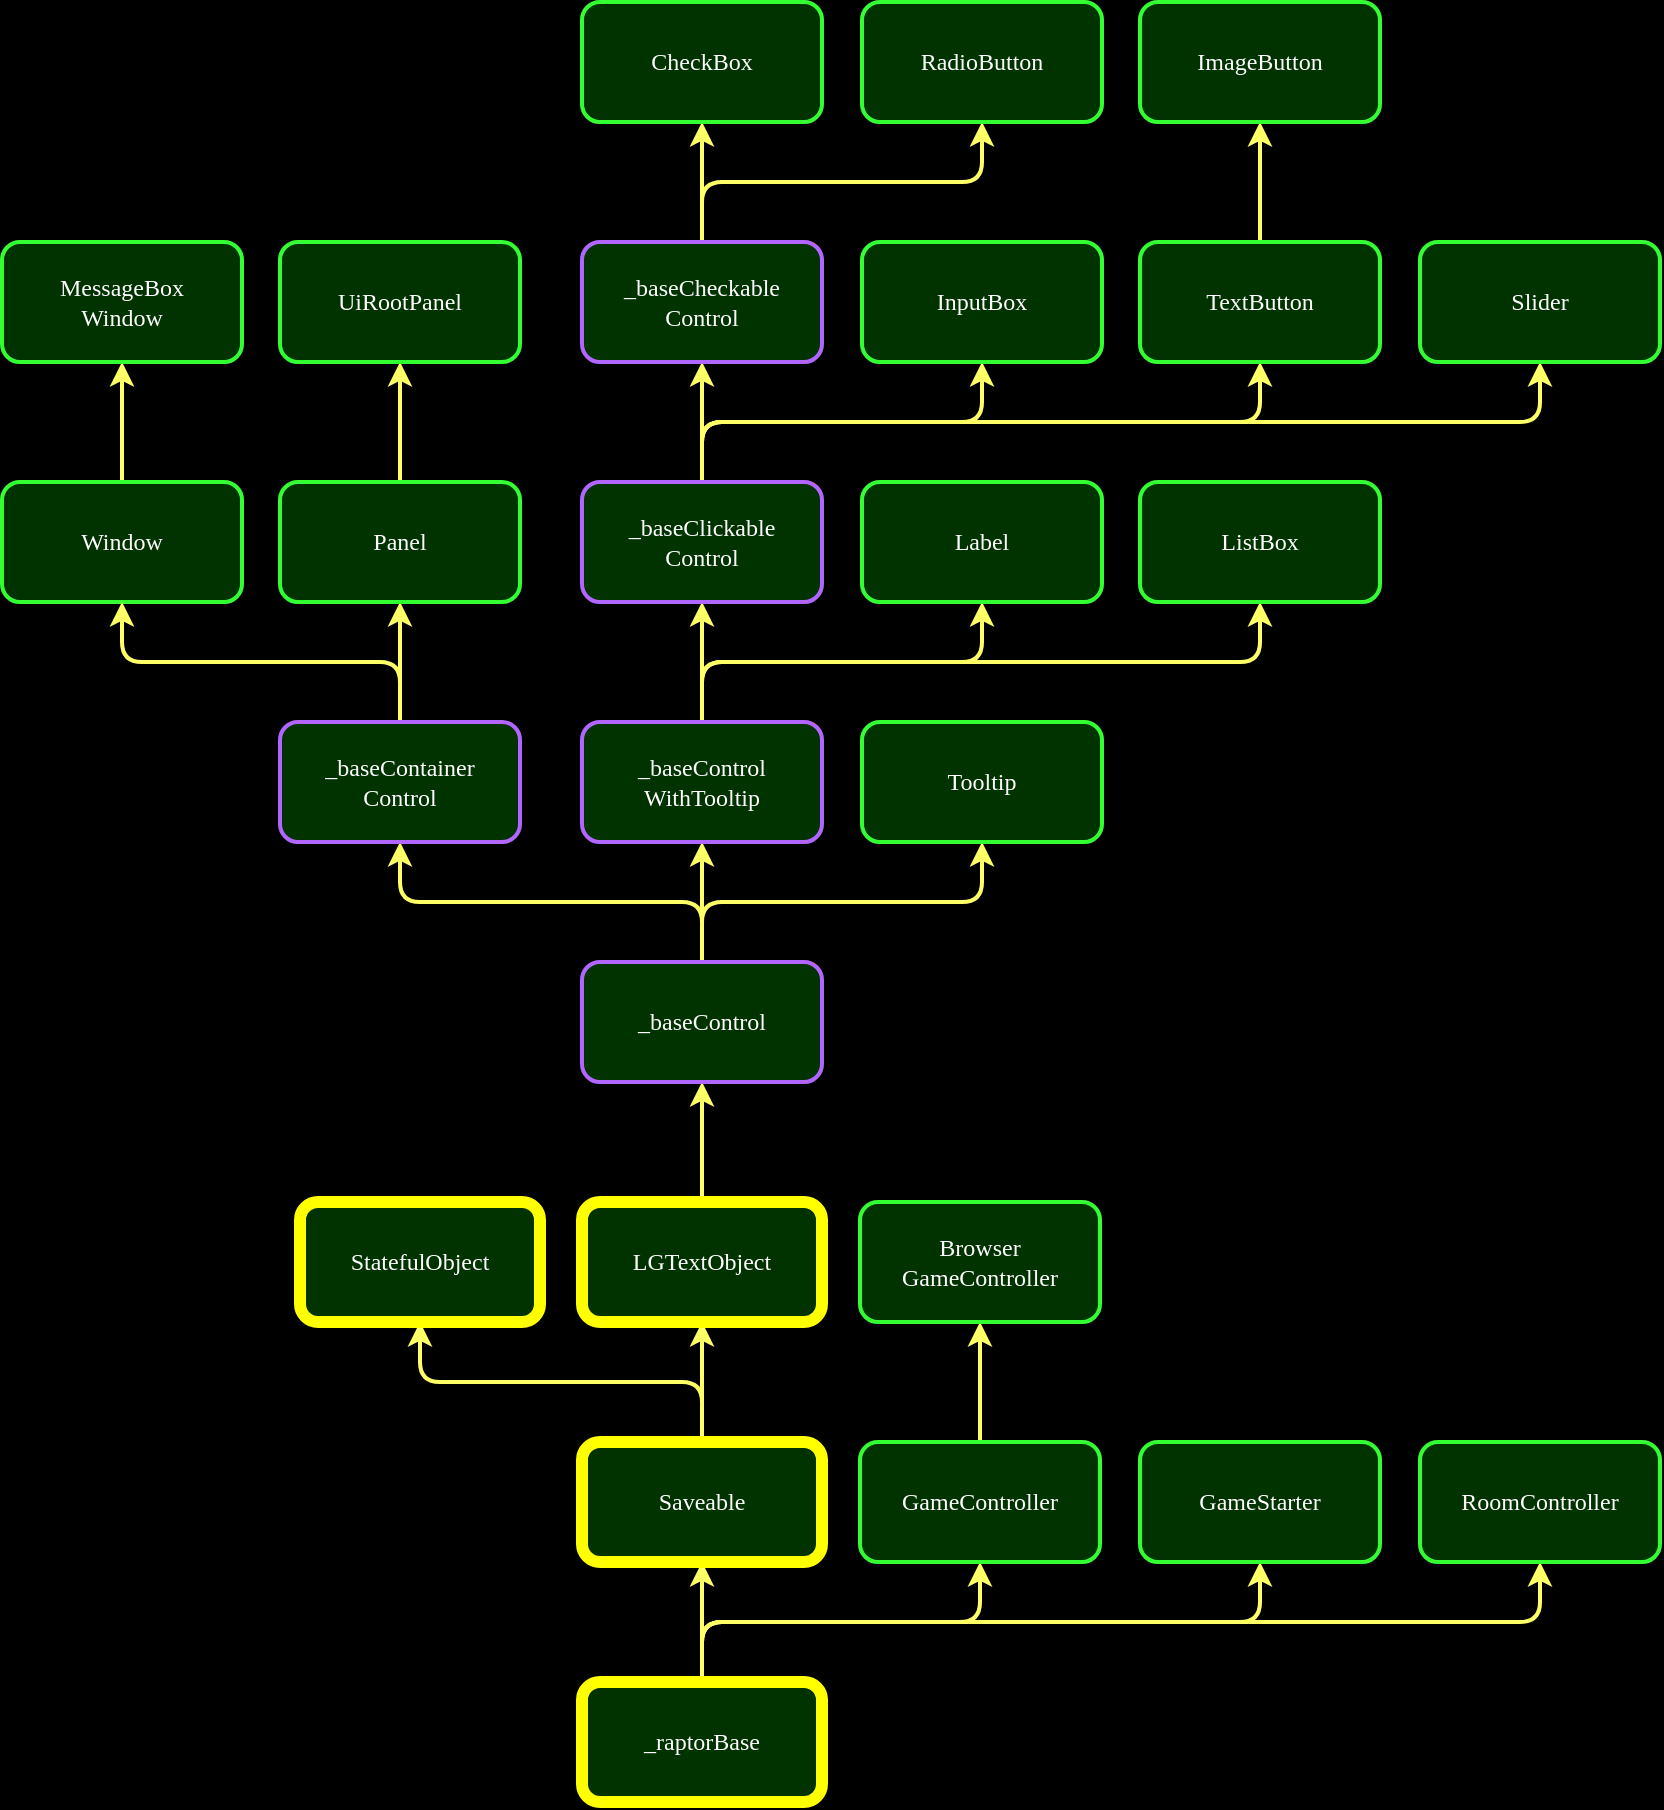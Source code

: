 <mxfile version="24.2.3" type="device">
  <diagram id="Fgq1kFbda6Qcx7QnJO26" name="gml-raptor objects">
    <mxGraphModel dx="2261" dy="746" grid="1" gridSize="10" guides="1" tooltips="1" connect="1" arrows="1" fold="1" page="1" pageScale="1" pageWidth="827" pageHeight="1169" background="#000000" math="0" shadow="0">
      <root>
        <mxCell id="0" />
        <mxCell id="1" parent="0" />
        <mxCell id="1dqqtLo0ICrxFf-IUxEB-3" value="" style="edgeStyle=orthogonalEdgeStyle;rounded=1;orthogonalLoop=1;jettySize=auto;html=1;fontFamily=Helvetica;fontSize=12;fontColor=#FFFFFF;strokeColor=#FFFF66;strokeWidth=2;exitX=0.5;exitY=0;exitDx=0;exitDy=0;" parent="1" source="1dqqtLo0ICrxFf-IUxEB-1" target="1dqqtLo0ICrxFf-IUxEB-2" edge="1">
          <mxGeometry relative="1" as="geometry" />
        </mxCell>
        <mxCell id="1dqqtLo0ICrxFf-IUxEB-7" style="edgeStyle=orthogonalEdgeStyle;rounded=1;orthogonalLoop=1;jettySize=auto;html=1;exitX=0.5;exitY=0;exitDx=0;exitDy=0;entryX=0.5;entryY=1;entryDx=0;entryDy=0;fontFamily=Helvetica;fontSize=12;fontColor=#FFFFFF;strokeColor=#FFFF66;strokeWidth=2;" parent="1" source="1dqqtLo0ICrxFf-IUxEB-1" target="1dqqtLo0ICrxFf-IUxEB-6" edge="1">
          <mxGeometry relative="1" as="geometry" />
        </mxCell>
        <mxCell id="1dqqtLo0ICrxFf-IUxEB-8" style="edgeStyle=orthogonalEdgeStyle;rounded=1;orthogonalLoop=1;jettySize=auto;html=1;exitX=0.5;exitY=0;exitDx=0;exitDy=0;entryX=0.5;entryY=1;entryDx=0;entryDy=0;fontFamily=Helvetica;fontSize=12;fontColor=#FFFFFF;strokeColor=#FFFF66;strokeWidth=2;" parent="1" source="1dqqtLo0ICrxFf-IUxEB-1" target="1dqqtLo0ICrxFf-IUxEB-5" edge="1">
          <mxGeometry relative="1" as="geometry" />
        </mxCell>
        <mxCell id="1dqqtLo0ICrxFf-IUxEB-9" style="edgeStyle=orthogonalEdgeStyle;shape=connector;rounded=1;orthogonalLoop=1;jettySize=auto;html=1;exitX=0.5;exitY=0;exitDx=0;exitDy=0;entryX=0.5;entryY=1;entryDx=0;entryDy=0;labelBackgroundColor=default;fontFamily=Helvetica;fontSize=12;fontColor=#FFFFFF;endArrow=classic;strokeColor=#FFFF66;strokeWidth=2;" parent="1" source="1dqqtLo0ICrxFf-IUxEB-1" target="1dqqtLo0ICrxFf-IUxEB-4" edge="1">
          <mxGeometry relative="1" as="geometry" />
        </mxCell>
        <mxCell id="1dqqtLo0ICrxFf-IUxEB-1" value="&lt;font face=&quot;Lucida Console&quot;&gt;_raptorBase&lt;/font&gt;" style="rounded=1;whiteSpace=wrap;html=1;fillColor=#003300;strokeColor=#FFFF00;fontColor=#FFFFFF;strokeWidth=6;" parent="1" vertex="1">
          <mxGeometry x="250" y="1060" width="120" height="60" as="geometry" />
        </mxCell>
        <mxCell id="1dqqtLo0ICrxFf-IUxEB-2" value="&lt;font face=&quot;Lucida Console&quot;&gt;GameStarter&lt;/font&gt;" style="rounded=1;whiteSpace=wrap;html=1;fillColor=#003300;strokeColor=#33FF33;fontColor=#FFFFFF;strokeWidth=2;" parent="1" vertex="1">
          <mxGeometry x="529" y="940" width="120" height="60" as="geometry" />
        </mxCell>
        <mxCell id="1dqqtLo0ICrxFf-IUxEB-18" style="edgeStyle=orthogonalEdgeStyle;shape=connector;rounded=1;orthogonalLoop=1;jettySize=auto;html=1;exitX=0.5;exitY=0;exitDx=0;exitDy=0;entryX=0.5;entryY=1;entryDx=0;entryDy=0;labelBackgroundColor=default;fontFamily=Helvetica;fontSize=12;fontColor=#FFFFFF;endArrow=classic;strokeColor=#FFFF66;strokeWidth=2;startArrow=none;" parent="1" source="1dqqtLo0ICrxFf-IUxEB-4" target="1dqqtLo0ICrxFf-IUxEB-17" edge="1">
          <mxGeometry relative="1" as="geometry" />
        </mxCell>
        <mxCell id="ktiXZNZTzeHC1HTTGXHM-2" style="edgeStyle=orthogonalEdgeStyle;rounded=1;orthogonalLoop=1;jettySize=auto;html=1;exitX=0.5;exitY=0;exitDx=0;exitDy=0;entryX=0.5;entryY=1;entryDx=0;entryDy=0;fontSize=12;strokeColor=#FFFF66;fontColor=#FFFFFF;strokeWidth=2;" parent="1" source="1dqqtLo0ICrxFf-IUxEB-4" target="ktiXZNZTzeHC1HTTGXHM-1" edge="1">
          <mxGeometry relative="1" as="geometry" />
        </mxCell>
        <mxCell id="1dqqtLo0ICrxFf-IUxEB-4" value="&lt;font face=&quot;Lucida Console&quot;&gt;Saveable&lt;/font&gt;" style="rounded=1;whiteSpace=wrap;html=1;fillColor=#003300;strokeColor=#FFFF00;strokeWidth=6;fontColor=#FFFFFF;" parent="1" vertex="1">
          <mxGeometry x="250" y="940" width="120" height="60" as="geometry" />
        </mxCell>
        <mxCell id="1dqqtLo0ICrxFf-IUxEB-5" value="&lt;font face=&quot;Lucida Console&quot;&gt;RoomController&lt;/font&gt;" style="rounded=1;whiteSpace=wrap;html=1;fillColor=#003300;strokeColor=#33FF33;fontColor=#FFFFFF;strokeWidth=2;" parent="1" vertex="1">
          <mxGeometry x="669" y="940" width="120" height="60" as="geometry" />
        </mxCell>
        <mxCell id="1dqqtLo0ICrxFf-IUxEB-11" value="" style="edgeStyle=orthogonalEdgeStyle;shape=connector;rounded=1;orthogonalLoop=1;jettySize=auto;html=1;labelBackgroundColor=default;fontFamily=Helvetica;fontSize=12;fontColor=#FFFFFF;endArrow=classic;strokeColor=#FFFF66;strokeWidth=2;exitX=0.5;exitY=0;exitDx=0;exitDy=0;" parent="1" source="1dqqtLo0ICrxFf-IUxEB-6" target="1dqqtLo0ICrxFf-IUxEB-10" edge="1">
          <mxGeometry relative="1" as="geometry" />
        </mxCell>
        <mxCell id="1dqqtLo0ICrxFf-IUxEB-6" value="&lt;font face=&quot;Lucida Console&quot;&gt;GameController&lt;/font&gt;" style="rounded=1;whiteSpace=wrap;html=1;fillColor=#003300;strokeColor=#33FF33;fontColor=#FFFFFF;strokeWidth=2;" parent="1" vertex="1">
          <mxGeometry x="389" y="940" width="120" height="60" as="geometry" />
        </mxCell>
        <mxCell id="1dqqtLo0ICrxFf-IUxEB-10" value="&lt;font face=&quot;Lucida Console&quot;&gt;Browser&lt;br&gt;GameController&lt;/font&gt;" style="rounded=1;html=1;fillColor=#003300;strokeColor=#33FF33;fontColor=#FFFFFF;strokeWidth=2;whiteSpace=wrap;" parent="1" vertex="1">
          <mxGeometry x="389" y="820" width="120" height="60" as="geometry" />
        </mxCell>
        <mxCell id="1dqqtLo0ICrxFf-IUxEB-20" value="" style="edgeStyle=orthogonalEdgeStyle;shape=connector;rounded=1;orthogonalLoop=1;jettySize=auto;html=1;labelBackgroundColor=default;fontFamily=Helvetica;fontSize=12;fontColor=#FFFFFF;endArrow=classic;strokeColor=#FFFF66;strokeWidth=2;exitX=0.5;exitY=0;exitDx=0;exitDy=0;" parent="1" source="1dqqtLo0ICrxFf-IUxEB-17" target="1dqqtLo0ICrxFf-IUxEB-19" edge="1">
          <mxGeometry relative="1" as="geometry" />
        </mxCell>
        <mxCell id="1dqqtLo0ICrxFf-IUxEB-17" value="&lt;font face=&quot;Lucida Console&quot;&gt;LGTextObject&lt;/font&gt;" style="rounded=1;whiteSpace=wrap;html=1;fillColor=#003300;strokeColor=#FFFF00;fontColor=#FFFFFF;strokeWidth=6;" parent="1" vertex="1">
          <mxGeometry x="250" y="820" width="120" height="60" as="geometry" />
        </mxCell>
        <mxCell id="1dqqtLo0ICrxFf-IUxEB-22" value="" style="edgeStyle=orthogonalEdgeStyle;shape=connector;rounded=1;orthogonalLoop=1;jettySize=auto;html=1;labelBackgroundColor=default;fontFamily=Helvetica;fontSize=12;fontColor=#FFFFFF;endArrow=classic;strokeColor=#FFFF66;strokeWidth=2;exitX=0.5;exitY=0;exitDx=0;exitDy=0;" parent="1" source="1dqqtLo0ICrxFf-IUxEB-19" target="1dqqtLo0ICrxFf-IUxEB-21" edge="1">
          <mxGeometry relative="1" as="geometry" />
        </mxCell>
        <mxCell id="1dqqtLo0ICrxFf-IUxEB-25" style="edgeStyle=orthogonalEdgeStyle;shape=connector;rounded=1;orthogonalLoop=1;jettySize=auto;html=1;exitX=0.5;exitY=0;exitDx=0;exitDy=0;entryX=0.5;entryY=1;entryDx=0;entryDy=0;labelBackgroundColor=default;fontFamily=Helvetica;fontSize=12;fontColor=#FFFFFF;endArrow=classic;strokeColor=#FFFF66;strokeWidth=2;" parent="1" source="1dqqtLo0ICrxFf-IUxEB-19" target="1dqqtLo0ICrxFf-IUxEB-23" edge="1">
          <mxGeometry relative="1" as="geometry" />
        </mxCell>
        <mxCell id="hVP8yvyoXI02nTNWTHge-5" style="edgeStyle=orthogonalEdgeStyle;shape=connector;rounded=1;orthogonalLoop=1;jettySize=auto;html=1;exitX=0.5;exitY=0;exitDx=0;exitDy=0;entryX=0.5;entryY=1;entryDx=0;entryDy=0;labelBackgroundColor=default;strokeColor=#FFFF66;strokeWidth=2;align=center;verticalAlign=middle;fontFamily=Helvetica;fontSize=12;fontColor=#FFFFFF;endArrow=classic;" parent="1" source="1dqqtLo0ICrxFf-IUxEB-19" target="hVP8yvyoXI02nTNWTHge-1" edge="1">
          <mxGeometry relative="1" as="geometry" />
        </mxCell>
        <mxCell id="1dqqtLo0ICrxFf-IUxEB-19" value="&lt;font face=&quot;Lucida Console&quot;&gt;_baseControl&lt;/font&gt;" style="rounded=1;whiteSpace=wrap;html=1;fillColor=#003300;strokeColor=#B266FF;fontColor=#FFFFFF;strokeWidth=2;" parent="1" vertex="1">
          <mxGeometry x="250" y="700" width="120" height="60" as="geometry" />
        </mxCell>
        <mxCell id="1dqqtLo0ICrxFf-IUxEB-30" value="" style="edgeStyle=orthogonalEdgeStyle;shape=connector;rounded=1;orthogonalLoop=1;jettySize=auto;html=1;labelBackgroundColor=default;fontFamily=Helvetica;fontSize=12;fontColor=#FFFFFF;endArrow=classic;strokeColor=#FFFF66;strokeWidth=2;exitX=0.5;exitY=0;exitDx=0;exitDy=0;" parent="1" source="1dqqtLo0ICrxFf-IUxEB-21" target="1dqqtLo0ICrxFf-IUxEB-29" edge="1">
          <mxGeometry relative="1" as="geometry" />
        </mxCell>
        <mxCell id="1dqqtLo0ICrxFf-IUxEB-32" style="edgeStyle=orthogonalEdgeStyle;shape=connector;rounded=1;orthogonalLoop=1;jettySize=auto;html=1;exitX=0.5;exitY=0;exitDx=0;exitDy=0;entryX=0.5;entryY=1;entryDx=0;entryDy=0;labelBackgroundColor=default;fontFamily=Helvetica;fontSize=12;fontColor=#FFFFFF;endArrow=classic;strokeColor=#FFFF66;strokeWidth=2;" parent="1" source="1dqqtLo0ICrxFf-IUxEB-21" target="1dqqtLo0ICrxFf-IUxEB-31" edge="1">
          <mxGeometry relative="1" as="geometry" />
        </mxCell>
        <mxCell id="m8_Jk6lmm-8KzowkxfMQ-2" style="edgeStyle=orthogonalEdgeStyle;rounded=1;orthogonalLoop=1;jettySize=auto;html=1;exitX=0.5;exitY=0;exitDx=0;exitDy=0;entryX=0.5;entryY=1;entryDx=0;entryDy=0;strokeColor=#FFFF66;strokeWidth=2;align=center;verticalAlign=middle;fontFamily=Helvetica;fontSize=12;fontColor=#FFFFFF;labelBackgroundColor=default;endArrow=classic;" edge="1" parent="1" source="1dqqtLo0ICrxFf-IUxEB-21" target="m8_Jk6lmm-8KzowkxfMQ-1">
          <mxGeometry relative="1" as="geometry" />
        </mxCell>
        <mxCell id="1dqqtLo0ICrxFf-IUxEB-21" value="&lt;font face=&quot;Lucida Console&quot;&gt;_baseControl&lt;br&gt;WithTooltip&lt;br&gt;&lt;/font&gt;" style="rounded=1;whiteSpace=wrap;html=1;fillColor=#003300;strokeColor=#B266FF;fontColor=#FFFFFF;strokeWidth=2;" parent="1" vertex="1">
          <mxGeometry x="250" y="580" width="120" height="60" as="geometry" />
        </mxCell>
        <mxCell id="1dqqtLo0ICrxFf-IUxEB-23" value="&lt;font face=&quot;Lucida Console&quot;&gt;Tooltip&lt;/font&gt;" style="rounded=1;whiteSpace=wrap;html=1;fillColor=#003300;strokeColor=#33FF33;fontColor=#FFFFFF;strokeWidth=2;" parent="1" vertex="1">
          <mxGeometry x="390" y="580" width="120" height="60" as="geometry" />
        </mxCell>
        <mxCell id="1dqqtLo0ICrxFf-IUxEB-28" value="" style="edgeStyle=orthogonalEdgeStyle;shape=connector;rounded=1;orthogonalLoop=1;jettySize=auto;html=1;labelBackgroundColor=default;fontFamily=Helvetica;fontSize=12;fontColor=#FFFFFF;endArrow=classic;strokeColor=#FFFF66;strokeWidth=2;exitX=0.5;exitY=0;exitDx=0;exitDy=0;" parent="1" source="1dqqtLo0ICrxFf-IUxEB-24" target="1dqqtLo0ICrxFf-IUxEB-27" edge="1">
          <mxGeometry relative="1" as="geometry" />
        </mxCell>
        <mxCell id="1dqqtLo0ICrxFf-IUxEB-24" value="&lt;font face=&quot;Lucida Console&quot;&gt;Window&lt;/font&gt;" style="rounded=1;whiteSpace=wrap;html=1;fillColor=#003300;strokeColor=#33FF33;fontColor=#FFFFFF;strokeWidth=2;" parent="1" vertex="1">
          <mxGeometry x="-40" y="460" width="120" height="60" as="geometry" />
        </mxCell>
        <mxCell id="1dqqtLo0ICrxFf-IUxEB-27" value="&lt;font face=&quot;Lucida Console&quot;&gt;MessageBox&lt;br&gt;Window&lt;/font&gt;" style="rounded=1;whiteSpace=wrap;html=1;fillColor=#003300;strokeColor=#33FF33;fontColor=#FFFFFF;strokeWidth=2;" parent="1" vertex="1">
          <mxGeometry x="-40" y="340" width="120" height="60" as="geometry" />
        </mxCell>
        <mxCell id="1dqqtLo0ICrxFf-IUxEB-34" value="" style="edgeStyle=orthogonalEdgeStyle;shape=connector;rounded=1;orthogonalLoop=1;jettySize=auto;html=1;labelBackgroundColor=default;fontFamily=Helvetica;fontSize=12;fontColor=#FFFFFF;endArrow=classic;strokeColor=#FFFF66;strokeWidth=2;exitX=0.5;exitY=0;exitDx=0;exitDy=0;" parent="1" source="1dqqtLo0ICrxFf-IUxEB-29" target="1dqqtLo0ICrxFf-IUxEB-33" edge="1">
          <mxGeometry relative="1" as="geometry" />
        </mxCell>
        <mxCell id="1dqqtLo0ICrxFf-IUxEB-36" style="edgeStyle=orthogonalEdgeStyle;shape=connector;rounded=1;orthogonalLoop=1;jettySize=auto;html=1;exitX=0.5;exitY=0;exitDx=0;exitDy=0;entryX=0.5;entryY=1;entryDx=0;entryDy=0;labelBackgroundColor=default;fontFamily=Helvetica;fontSize=12;fontColor=#FFFFFF;endArrow=classic;strokeColor=#FFFF66;strokeWidth=2;" parent="1" source="1dqqtLo0ICrxFf-IUxEB-29" target="1dqqtLo0ICrxFf-IUxEB-35" edge="1">
          <mxGeometry relative="1" as="geometry" />
        </mxCell>
        <mxCell id="XNWoXiLgSCH48UPZ1F3W-2" style="edgeStyle=orthogonalEdgeStyle;rounded=1;orthogonalLoop=1;jettySize=auto;html=1;exitX=0.5;exitY=0;exitDx=0;exitDy=0;entryX=0.5;entryY=1;entryDx=0;entryDy=0;fontSize=12;strokeColor=#FFFF66;fontColor=#FFFFFF;strokeWidth=2;" parent="1" source="1dqqtLo0ICrxFf-IUxEB-29" target="XNWoXiLgSCH48UPZ1F3W-1" edge="1">
          <mxGeometry relative="1" as="geometry" />
        </mxCell>
        <mxCell id="hVP8yvyoXI02nTNWTHge-12" style="edgeStyle=orthogonalEdgeStyle;shape=connector;rounded=1;orthogonalLoop=1;jettySize=auto;html=1;exitX=0.5;exitY=0;exitDx=0;exitDy=0;entryX=0.5;entryY=1;entryDx=0;entryDy=0;labelBackgroundColor=default;strokeColor=#FFFF66;strokeWidth=2;align=center;verticalAlign=middle;fontFamily=Helvetica;fontSize=12;fontColor=#FFFFFF;endArrow=classic;" parent="1" source="1dqqtLo0ICrxFf-IUxEB-29" target="hVP8yvyoXI02nTNWTHge-11" edge="1">
          <mxGeometry relative="1" as="geometry" />
        </mxCell>
        <mxCell id="1dqqtLo0ICrxFf-IUxEB-29" value="&lt;font face=&quot;Lucida Console&quot;&gt;_baseClickable&lt;br&gt;Control&lt;br&gt;&lt;/font&gt;" style="rounded=1;whiteSpace=wrap;html=1;fillColor=#003300;strokeColor=#B266FF;fontColor=#FFFFFF;strokeWidth=2;" parent="1" vertex="1">
          <mxGeometry x="250" y="460" width="120" height="60" as="geometry" />
        </mxCell>
        <mxCell id="1dqqtLo0ICrxFf-IUxEB-31" value="&lt;font face=&quot;Lucida Console&quot;&gt;Label&lt;br&gt;&lt;/font&gt;" style="rounded=1;whiteSpace=wrap;html=1;fillColor=#003300;strokeColor=#33FF33;fontColor=#FFFFFF;strokeWidth=2;" parent="1" vertex="1">
          <mxGeometry x="390" y="460" width="120" height="60" as="geometry" />
        </mxCell>
        <mxCell id="1dqqtLo0ICrxFf-IUxEB-38" value="" style="edgeStyle=orthogonalEdgeStyle;shape=connector;rounded=1;orthogonalLoop=1;jettySize=auto;html=1;labelBackgroundColor=default;fontFamily=Helvetica;fontSize=12;fontColor=#FFFFFF;endArrow=classic;strokeColor=#FFFF66;strokeWidth=2;exitX=0.5;exitY=0;exitDx=0;exitDy=0;" parent="1" source="1dqqtLo0ICrxFf-IUxEB-33" target="1dqqtLo0ICrxFf-IUxEB-37" edge="1">
          <mxGeometry relative="1" as="geometry" />
        </mxCell>
        <mxCell id="1dqqtLo0ICrxFf-IUxEB-33" value="&lt;font face=&quot;Lucida Console&quot;&gt;TextButton&lt;br&gt;&lt;/font&gt;" style="rounded=1;whiteSpace=wrap;html=1;fillColor=#003300;strokeColor=#33FF33;fontColor=#FFFFFF;strokeWidth=2;" parent="1" vertex="1">
          <mxGeometry x="529" y="340" width="120" height="60" as="geometry" />
        </mxCell>
        <mxCell id="1dqqtLo0ICrxFf-IUxEB-35" value="&lt;font face=&quot;Lucida Console&quot;&gt;InputBox&lt;br&gt;&lt;/font&gt;" style="rounded=1;whiteSpace=wrap;html=1;fillColor=#003300;strokeColor=#33FF33;fontColor=#FFFFFF;strokeWidth=2;" parent="1" vertex="1">
          <mxGeometry x="390" y="340" width="120" height="60" as="geometry" />
        </mxCell>
        <mxCell id="1dqqtLo0ICrxFf-IUxEB-37" value="&lt;font face=&quot;Lucida Console&quot;&gt;ImageButton&lt;br&gt;&lt;/font&gt;" style="rounded=1;whiteSpace=wrap;html=1;fillColor=#003300;strokeColor=#33FF33;fontColor=#FFFFFF;strokeWidth=2;" parent="1" vertex="1">
          <mxGeometry x="529" y="220" width="120" height="60" as="geometry" />
        </mxCell>
        <mxCell id="ktiXZNZTzeHC1HTTGXHM-1" value="&lt;font face=&quot;Lucida Console&quot;&gt;StatefulObject&lt;/font&gt;" style="rounded=1;whiteSpace=wrap;html=1;fillColor=#003300;strokeColor=#FFFF00;fontColor=#FFFFFF;strokeWidth=6;" parent="1" vertex="1">
          <mxGeometry x="109" y="820" width="120" height="60" as="geometry" />
        </mxCell>
        <mxCell id="XNWoXiLgSCH48UPZ1F3W-5" style="edgeStyle=orthogonalEdgeStyle;shape=connector;rounded=1;orthogonalLoop=1;jettySize=auto;html=1;exitX=0.5;exitY=0;exitDx=0;exitDy=0;entryX=0.5;entryY=1;entryDx=0;entryDy=0;labelBackgroundColor=default;strokeColor=#FFFF66;strokeWidth=2;align=center;verticalAlign=middle;fontFamily=Helvetica;fontSize=12;fontColor=#FFFFFF;endArrow=classic;" parent="1" source="XNWoXiLgSCH48UPZ1F3W-1" target="XNWoXiLgSCH48UPZ1F3W-3" edge="1">
          <mxGeometry relative="1" as="geometry" />
        </mxCell>
        <mxCell id="XNWoXiLgSCH48UPZ1F3W-6" style="edgeStyle=orthogonalEdgeStyle;shape=connector;rounded=1;orthogonalLoop=1;jettySize=auto;html=1;exitX=0.5;exitY=0;exitDx=0;exitDy=0;entryX=0.5;entryY=1;entryDx=0;entryDy=0;labelBackgroundColor=default;strokeColor=#FFFF66;strokeWidth=2;align=center;verticalAlign=middle;fontFamily=Helvetica;fontSize=12;fontColor=#FFFFFF;endArrow=classic;" parent="1" source="XNWoXiLgSCH48UPZ1F3W-1" target="XNWoXiLgSCH48UPZ1F3W-4" edge="1">
          <mxGeometry relative="1" as="geometry" />
        </mxCell>
        <mxCell id="XNWoXiLgSCH48UPZ1F3W-1" value="&lt;font face=&quot;Lucida Console&quot;&gt;_baseCheckable&lt;br&gt;Control&lt;br&gt;&lt;/font&gt;" style="rounded=1;whiteSpace=wrap;html=1;fillColor=#003300;strokeColor=#B266FF;fontColor=#FFFFFF;strokeWidth=2;" parent="1" vertex="1">
          <mxGeometry x="250" y="340" width="120" height="60" as="geometry" />
        </mxCell>
        <mxCell id="XNWoXiLgSCH48UPZ1F3W-3" value="&lt;font face=&quot;Lucida Console&quot;&gt;CheckBox&lt;br&gt;&lt;/font&gt;" style="rounded=1;whiteSpace=wrap;html=1;fillColor=#003300;strokeColor=#33FF33;fontColor=#FFFFFF;strokeWidth=2;" parent="1" vertex="1">
          <mxGeometry x="250" y="220" width="120" height="60" as="geometry" />
        </mxCell>
        <mxCell id="XNWoXiLgSCH48UPZ1F3W-4" value="&lt;font face=&quot;Lucida Console&quot;&gt;RadioButton&lt;br&gt;&lt;/font&gt;" style="rounded=1;whiteSpace=wrap;html=1;fillColor=#003300;strokeColor=#33FF33;fontColor=#FFFFFF;strokeWidth=2;" parent="1" vertex="1">
          <mxGeometry x="390" y="220" width="120" height="60" as="geometry" />
        </mxCell>
        <mxCell id="hVP8yvyoXI02nTNWTHge-7" style="edgeStyle=orthogonalEdgeStyle;shape=connector;rounded=1;orthogonalLoop=1;jettySize=auto;html=1;exitX=0.5;exitY=0;exitDx=0;exitDy=0;entryX=0.5;entryY=1;entryDx=0;entryDy=0;labelBackgroundColor=default;strokeColor=#FFFF66;strokeWidth=2;align=center;verticalAlign=middle;fontFamily=Helvetica;fontSize=12;fontColor=#FFFFFF;endArrow=classic;" parent="1" source="hVP8yvyoXI02nTNWTHge-1" target="hVP8yvyoXI02nTNWTHge-6" edge="1">
          <mxGeometry relative="1" as="geometry" />
        </mxCell>
        <mxCell id="hVP8yvyoXI02nTNWTHge-10" style="edgeStyle=orthogonalEdgeStyle;shape=connector;rounded=1;orthogonalLoop=1;jettySize=auto;html=1;exitX=0.5;exitY=0;exitDx=0;exitDy=0;entryX=0.5;entryY=1;entryDx=0;entryDy=0;labelBackgroundColor=default;strokeColor=#FFFF66;strokeWidth=2;align=center;verticalAlign=middle;fontFamily=Helvetica;fontSize=12;fontColor=#FFFFFF;endArrow=classic;" parent="1" source="hVP8yvyoXI02nTNWTHge-1" target="1dqqtLo0ICrxFf-IUxEB-24" edge="1">
          <mxGeometry relative="1" as="geometry" />
        </mxCell>
        <mxCell id="hVP8yvyoXI02nTNWTHge-1" value="&lt;font face=&quot;Lucida Console&quot;&gt;_baseContainer&lt;br&gt;Control&lt;/font&gt;" style="rounded=1;whiteSpace=wrap;html=1;fillColor=#003300;strokeColor=#B266FF;fontColor=#FFFFFF;strokeWidth=2;" parent="1" vertex="1">
          <mxGeometry x="99" y="580" width="120" height="60" as="geometry" />
        </mxCell>
        <mxCell id="hVP8yvyoXI02nTNWTHge-9" style="edgeStyle=orthogonalEdgeStyle;shape=connector;rounded=1;orthogonalLoop=1;jettySize=auto;html=1;exitX=0.5;exitY=0;exitDx=0;exitDy=0;entryX=0.5;entryY=1;entryDx=0;entryDy=0;labelBackgroundColor=default;strokeColor=#FFFF66;strokeWidth=2;align=center;verticalAlign=middle;fontFamily=Helvetica;fontSize=12;fontColor=#FFFFFF;endArrow=classic;" parent="1" source="hVP8yvyoXI02nTNWTHge-6" target="hVP8yvyoXI02nTNWTHge-8" edge="1">
          <mxGeometry relative="1" as="geometry" />
        </mxCell>
        <mxCell id="hVP8yvyoXI02nTNWTHge-6" value="&lt;font face=&quot;Lucida Console&quot;&gt;Panel&lt;/font&gt;" style="rounded=1;whiteSpace=wrap;html=1;fillColor=#003300;strokeColor=#33FF33;fontColor=#FFFFFF;strokeWidth=2;" parent="1" vertex="1">
          <mxGeometry x="99" y="460" width="120" height="60" as="geometry" />
        </mxCell>
        <mxCell id="hVP8yvyoXI02nTNWTHge-8" value="&lt;font face=&quot;Lucida Console&quot;&gt;UiRootPanel&lt;/font&gt;" style="rounded=1;whiteSpace=wrap;html=1;fillColor=#003300;strokeColor=#33FF33;fontColor=#FFFFFF;strokeWidth=2;" parent="1" vertex="1">
          <mxGeometry x="99" y="340" width="120" height="60" as="geometry" />
        </mxCell>
        <mxCell id="hVP8yvyoXI02nTNWTHge-11" value="&lt;font face=&quot;Lucida Console&quot;&gt;Slider&lt;br&gt;&lt;/font&gt;" style="rounded=1;whiteSpace=wrap;html=1;fillColor=#003300;strokeColor=#33FF33;fontColor=#FFFFFF;strokeWidth=2;" parent="1" vertex="1">
          <mxGeometry x="669" y="340" width="120" height="60" as="geometry" />
        </mxCell>
        <mxCell id="m8_Jk6lmm-8KzowkxfMQ-1" value="&lt;font face=&quot;Lucida Console&quot;&gt;ListBox&lt;br&gt;&lt;/font&gt;" style="rounded=1;whiteSpace=wrap;html=1;fillColor=#003300;strokeColor=#33FF33;fontColor=#FFFFFF;strokeWidth=2;" vertex="1" parent="1">
          <mxGeometry x="529" y="460" width="120" height="60" as="geometry" />
        </mxCell>
      </root>
    </mxGraphModel>
  </diagram>
</mxfile>
